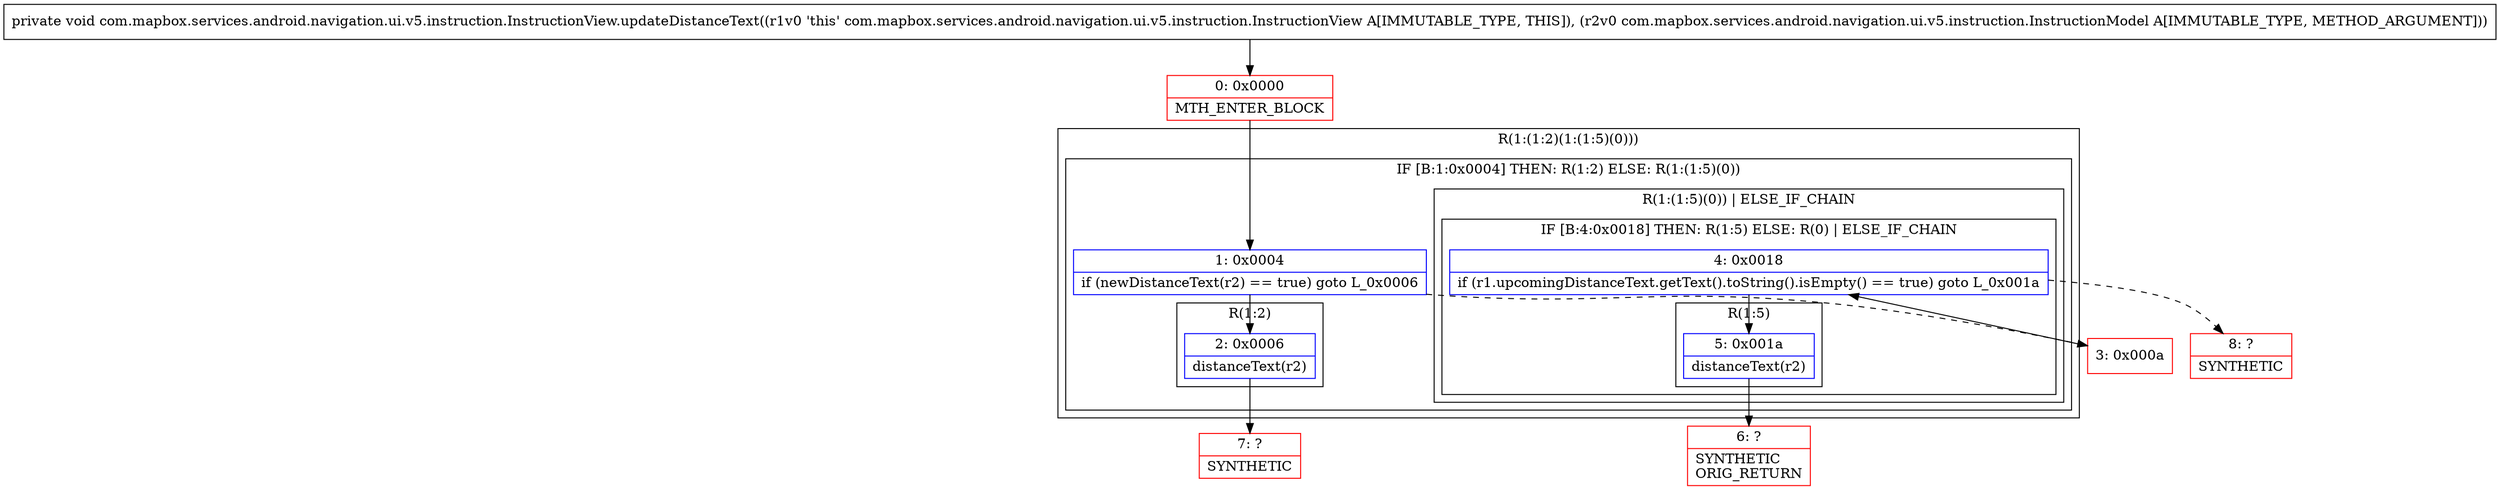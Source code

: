 digraph "CFG forcom.mapbox.services.android.navigation.ui.v5.instruction.InstructionView.updateDistanceText(Lcom\/mapbox\/services\/android\/navigation\/ui\/v5\/instruction\/InstructionModel;)V" {
subgraph cluster_Region_204538562 {
label = "R(1:(1:2)(1:(1:5)(0)))";
node [shape=record,color=blue];
subgraph cluster_IfRegion_1596779379 {
label = "IF [B:1:0x0004] THEN: R(1:2) ELSE: R(1:(1:5)(0))";
node [shape=record,color=blue];
Node_1 [shape=record,label="{1\:\ 0x0004|if (newDistanceText(r2) == true) goto L_0x0006\l}"];
subgraph cluster_Region_895897600 {
label = "R(1:2)";
node [shape=record,color=blue];
Node_2 [shape=record,label="{2\:\ 0x0006|distanceText(r2)\l}"];
}
subgraph cluster_Region_831326841 {
label = "R(1:(1:5)(0)) | ELSE_IF_CHAIN\l";
node [shape=record,color=blue];
subgraph cluster_IfRegion_892221848 {
label = "IF [B:4:0x0018] THEN: R(1:5) ELSE: R(0) | ELSE_IF_CHAIN\l";
node [shape=record,color=blue];
Node_4 [shape=record,label="{4\:\ 0x0018|if (r1.upcomingDistanceText.getText().toString().isEmpty() == true) goto L_0x001a\l}"];
subgraph cluster_Region_232860477 {
label = "R(1:5)";
node [shape=record,color=blue];
Node_5 [shape=record,label="{5\:\ 0x001a|distanceText(r2)\l}"];
}
subgraph cluster_Region_167812305 {
label = "R(0)";
node [shape=record,color=blue];
}
}
}
}
}
Node_0 [shape=record,color=red,label="{0\:\ 0x0000|MTH_ENTER_BLOCK\l}"];
Node_3 [shape=record,color=red,label="{3\:\ 0x000a}"];
Node_6 [shape=record,color=red,label="{6\:\ ?|SYNTHETIC\lORIG_RETURN\l}"];
Node_7 [shape=record,color=red,label="{7\:\ ?|SYNTHETIC\l}"];
Node_8 [shape=record,color=red,label="{8\:\ ?|SYNTHETIC\l}"];
MethodNode[shape=record,label="{private void com.mapbox.services.android.navigation.ui.v5.instruction.InstructionView.updateDistanceText((r1v0 'this' com.mapbox.services.android.navigation.ui.v5.instruction.InstructionView A[IMMUTABLE_TYPE, THIS]), (r2v0 com.mapbox.services.android.navigation.ui.v5.instruction.InstructionModel A[IMMUTABLE_TYPE, METHOD_ARGUMENT])) }"];
MethodNode -> Node_0;
Node_1 -> Node_2;
Node_1 -> Node_3[style=dashed];
Node_2 -> Node_7;
Node_4 -> Node_5;
Node_4 -> Node_8[style=dashed];
Node_5 -> Node_6;
Node_0 -> Node_1;
Node_3 -> Node_4;
}

